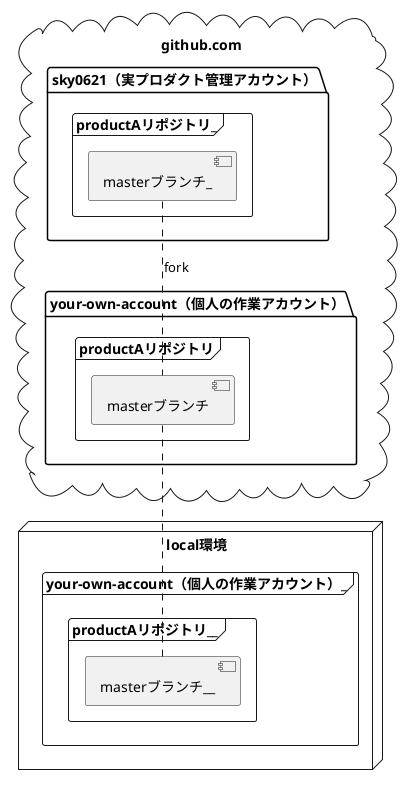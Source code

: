 @startuml
cloud "github.com" {
  package "sky0621（実プロダクト管理アカウント）" {
    frame "productAリポジトリ_" {
      [masterブランチ_]
    }
  }

  package "your-own-account（個人の作業アカウント）" {
    frame "productAリポジトリ" {
      [masterブランチ]
    }
  }
}

[masterブランチ_] .. [masterブランチ] : fork

node "local環境" {
  frame "your-own-account（個人の作業アカウント）_" {
    frame "productAリポジトリ__" {
      [masterブランチ__]
    }
  }
}

[masterブランチ] .. [masterブランチ__]

@enduml